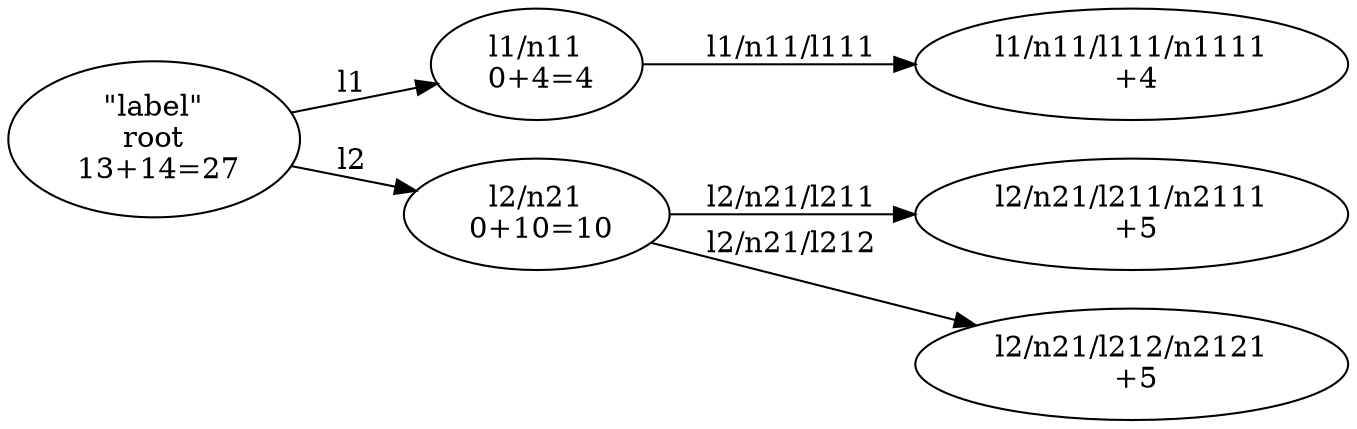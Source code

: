 digraph {
graph [overlap=false, rankdir=LR]
n5 [ id=5,label="l1/n11/l111/n1111\n +4" ];
n3 [ id=3,label="l1/n11\n 0+4=4" ];
n9 [ id=9,label="l2/n21/l211/n2111\n +5" ];
n11 [ id=11,label="l2/n21/l212/n2121\n +5" ];
n7 [ id=7,label="l2/n21\n 0+10=10" ];
n1 [ id=1,label="&quot;label&quot;\nroot\n 13+14=27" ];
n1 -> n7 [id=6,label="l2"];
n7 -> n9 [id=8,label="l2/n21/l211"];
n3 -> n5 [id=4,label="l1/n11/l111"];
n7 -> n11 [id=10,label="l2/n21/l212"];
n1 -> n3 [id=2,label="l1"];
}
